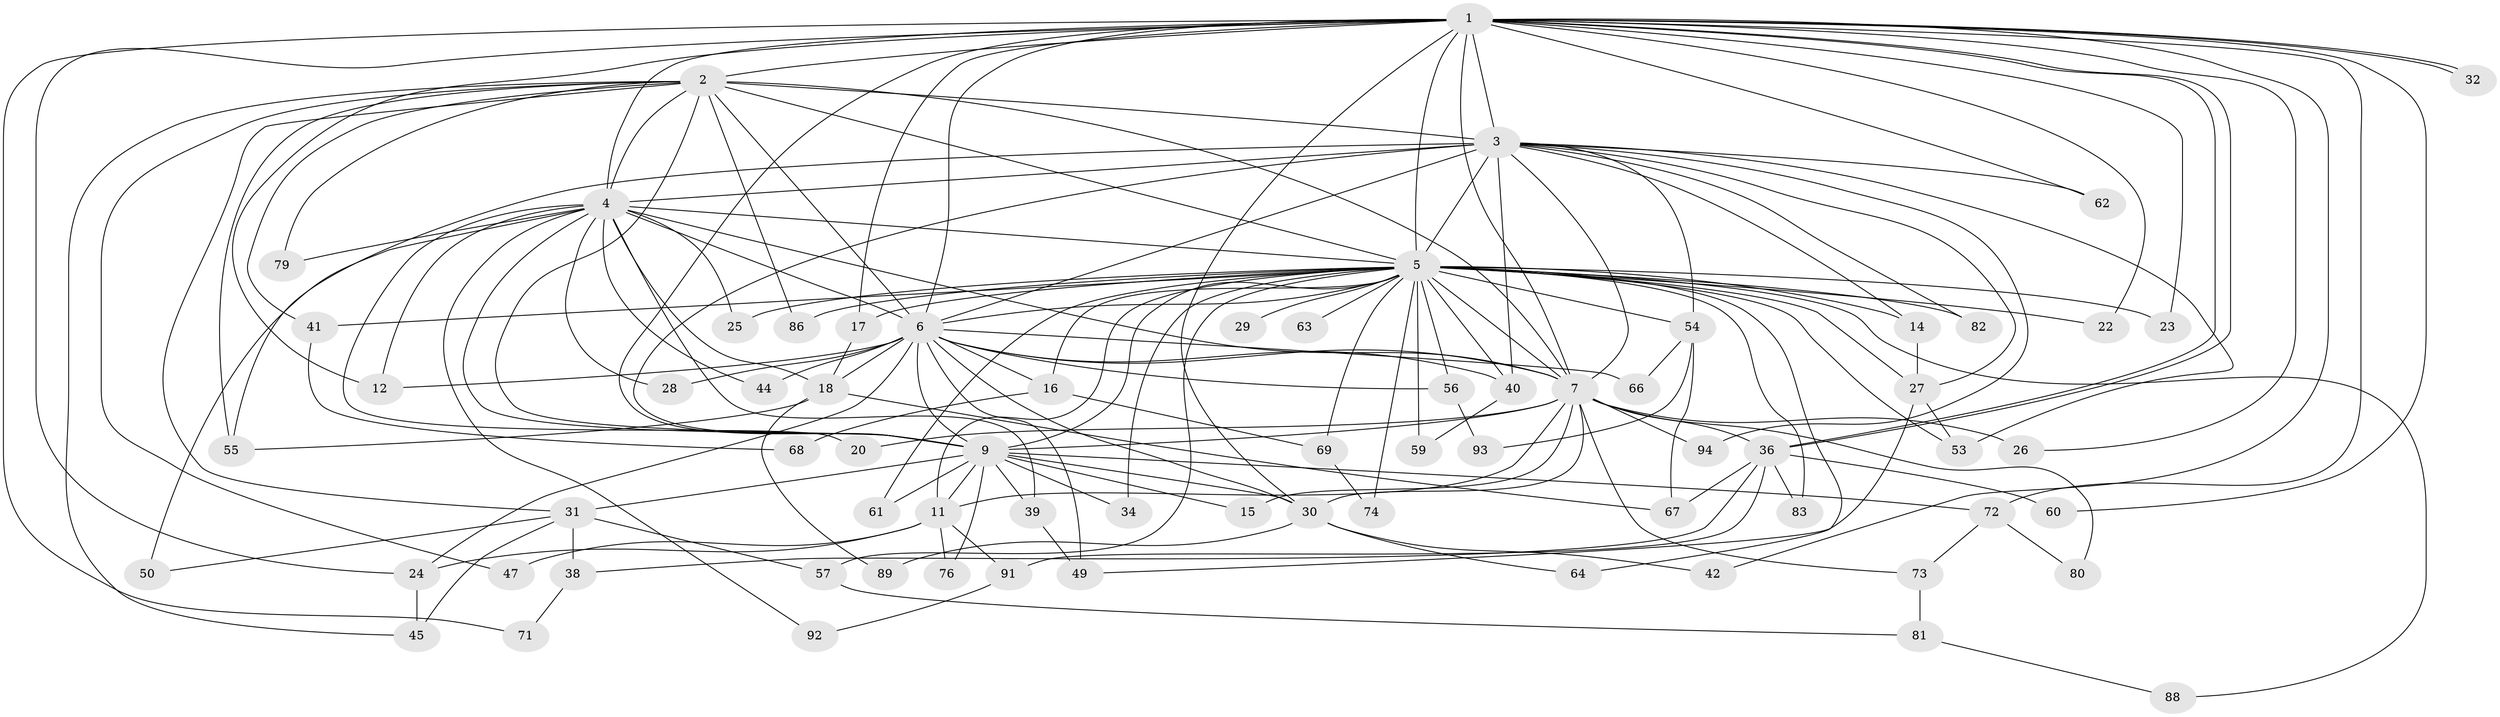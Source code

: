 // original degree distribution, {24: 0.010638297872340425, 16: 0.010638297872340425, 13: 0.010638297872340425, 21: 0.02127659574468085, 15: 0.02127659574468085, 20: 0.010638297872340425, 14: 0.010638297872340425, 34: 0.010638297872340425, 8: 0.02127659574468085, 3: 0.22340425531914893, 4: 0.0851063829787234, 2: 0.5106382978723404, 5: 0.0425531914893617, 6: 0.010638297872340425}
// Generated by graph-tools (version 1.1) at 2025/10/02/27/25 16:10:58]
// undirected, 71 vertices, 166 edges
graph export_dot {
graph [start="1"]
  node [color=gray90,style=filled];
  1 [super="+13"];
  2 [super="+19"];
  3 [super="+8"];
  4 [super="+51"];
  5 [super="+10"];
  6 [super="+58"];
  7 [super="+46"];
  9 [super="+33"];
  11 [super="+21"];
  12 [super="+52"];
  14 [super="+75"];
  15;
  16;
  17;
  18 [super="+35"];
  20;
  22;
  23;
  24 [super="+48"];
  25;
  26 [super="+84"];
  27 [super="+65"];
  28;
  29;
  30 [super="+37"];
  31;
  32;
  34;
  36 [super="+77"];
  38;
  39;
  40 [super="+43"];
  41;
  42;
  44;
  45 [super="+87"];
  47;
  49;
  50;
  53 [super="+90"];
  54 [super="+78"];
  55 [super="+70"];
  56;
  57;
  59;
  60;
  61;
  62;
  63;
  64;
  66;
  67;
  68;
  69;
  71;
  72;
  73;
  74 [super="+85"];
  76;
  79;
  80;
  81;
  82;
  83;
  86;
  88;
  89;
  91;
  92;
  93;
  94;
  1 -- 2;
  1 -- 3 [weight=2];
  1 -- 4;
  1 -- 5 [weight=3];
  1 -- 6;
  1 -- 7;
  1 -- 9;
  1 -- 17;
  1 -- 22;
  1 -- 23;
  1 -- 26;
  1 -- 32;
  1 -- 32;
  1 -- 36;
  1 -- 36;
  1 -- 42;
  1 -- 60;
  1 -- 62;
  1 -- 71;
  1 -- 24;
  1 -- 72;
  1 -- 30;
  1 -- 12;
  2 -- 3 [weight=2];
  2 -- 4;
  2 -- 5 [weight=2];
  2 -- 6;
  2 -- 7;
  2 -- 9;
  2 -- 31;
  2 -- 41;
  2 -- 55;
  2 -- 79;
  2 -- 86;
  2 -- 45;
  2 -- 47;
  3 -- 4 [weight=2];
  3 -- 5 [weight=4];
  3 -- 6 [weight=2];
  3 -- 7 [weight=2];
  3 -- 9 [weight=2];
  3 -- 53;
  3 -- 62;
  3 -- 94;
  3 -- 55;
  3 -- 40;
  3 -- 14;
  3 -- 82;
  3 -- 54;
  3 -- 27;
  4 -- 5 [weight=3];
  4 -- 6 [weight=2];
  4 -- 7;
  4 -- 9;
  4 -- 12;
  4 -- 18;
  4 -- 20;
  4 -- 25;
  4 -- 28;
  4 -- 39;
  4 -- 44;
  4 -- 50;
  4 -- 79;
  4 -- 92;
  5 -- 6 [weight=2];
  5 -- 7 [weight=2];
  5 -- 9 [weight=2];
  5 -- 22;
  5 -- 29 [weight=2];
  5 -- 61;
  5 -- 74 [weight=2];
  5 -- 88;
  5 -- 14;
  5 -- 16;
  5 -- 17;
  5 -- 23;
  5 -- 25;
  5 -- 27;
  5 -- 34;
  5 -- 40;
  5 -- 41;
  5 -- 53;
  5 -- 54;
  5 -- 56;
  5 -- 57;
  5 -- 59;
  5 -- 63;
  5 -- 64;
  5 -- 69;
  5 -- 82;
  5 -- 83;
  5 -- 86;
  5 -- 11;
  6 -- 7;
  6 -- 9;
  6 -- 12;
  6 -- 16;
  6 -- 28;
  6 -- 30;
  6 -- 44;
  6 -- 49;
  6 -- 56;
  6 -- 66;
  6 -- 18;
  6 -- 40;
  6 -- 24;
  7 -- 9;
  7 -- 11 [weight=2];
  7 -- 15;
  7 -- 20;
  7 -- 26 [weight=2];
  7 -- 30;
  7 -- 73;
  7 -- 80;
  7 -- 94;
  7 -- 36;
  9 -- 11;
  9 -- 15;
  9 -- 31;
  9 -- 39;
  9 -- 76;
  9 -- 34;
  9 -- 72;
  9 -- 61;
  9 -- 30;
  11 -- 24;
  11 -- 47;
  11 -- 76;
  11 -- 91;
  14 -- 27;
  16 -- 68;
  16 -- 69;
  17 -- 18;
  18 -- 55;
  18 -- 89;
  18 -- 67;
  24 -- 45;
  27 -- 53;
  27 -- 49;
  30 -- 64;
  30 -- 89;
  30 -- 42;
  31 -- 38;
  31 -- 50;
  31 -- 57;
  31 -- 45;
  36 -- 38;
  36 -- 60;
  36 -- 67;
  36 -- 83;
  36 -- 91;
  38 -- 71;
  39 -- 49;
  40 -- 59;
  41 -- 68;
  54 -- 66;
  54 -- 93;
  54 -- 67;
  56 -- 93;
  57 -- 81;
  69 -- 74;
  72 -- 73;
  72 -- 80;
  73 -- 81;
  81 -- 88;
  91 -- 92;
}
